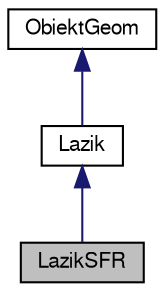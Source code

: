 digraph "LazikSFR"
{
 // LATEX_PDF_SIZE
  edge [fontname="FreeSans",fontsize="10",labelfontname="FreeSans",labelfontsize="10"];
  node [fontname="FreeSans",fontsize="10",shape=record];
  Node1 [label="LazikSFR",height=0.2,width=0.4,color="black", fillcolor="grey75", style="filled", fontcolor="black",tooltip="Klasa LazikSFR dziedziczy klasy Lazik. Pozwala ona na dodoatkowe funkcjonalnosci takie jak dodawanie ..."];
  Node2 -> Node1 [dir="back",color="midnightblue",fontsize="10",style="solid",fontname="FreeSans"];
  Node2 [label="Lazik",height=0.2,width=0.4,color="black", fillcolor="white", style="filled",URL="$a00097.html",tooltip="Klasa modeluje Lazik. Dziedziczy on z klasy ObiektGeom   Klasa posiada funkcjonalnosc sprawdzania kol..."];
  Node3 -> Node2 [dir="back",color="midnightblue",fontsize="10",style="solid",fontname="FreeSans"];
  Node3 [label="ObiektGeom",height=0.2,width=0.4,color="black", fillcolor="white", style="filled",URL="$a00109.html",tooltip="Klasa modeluje obiekt geometryczny"];
}
